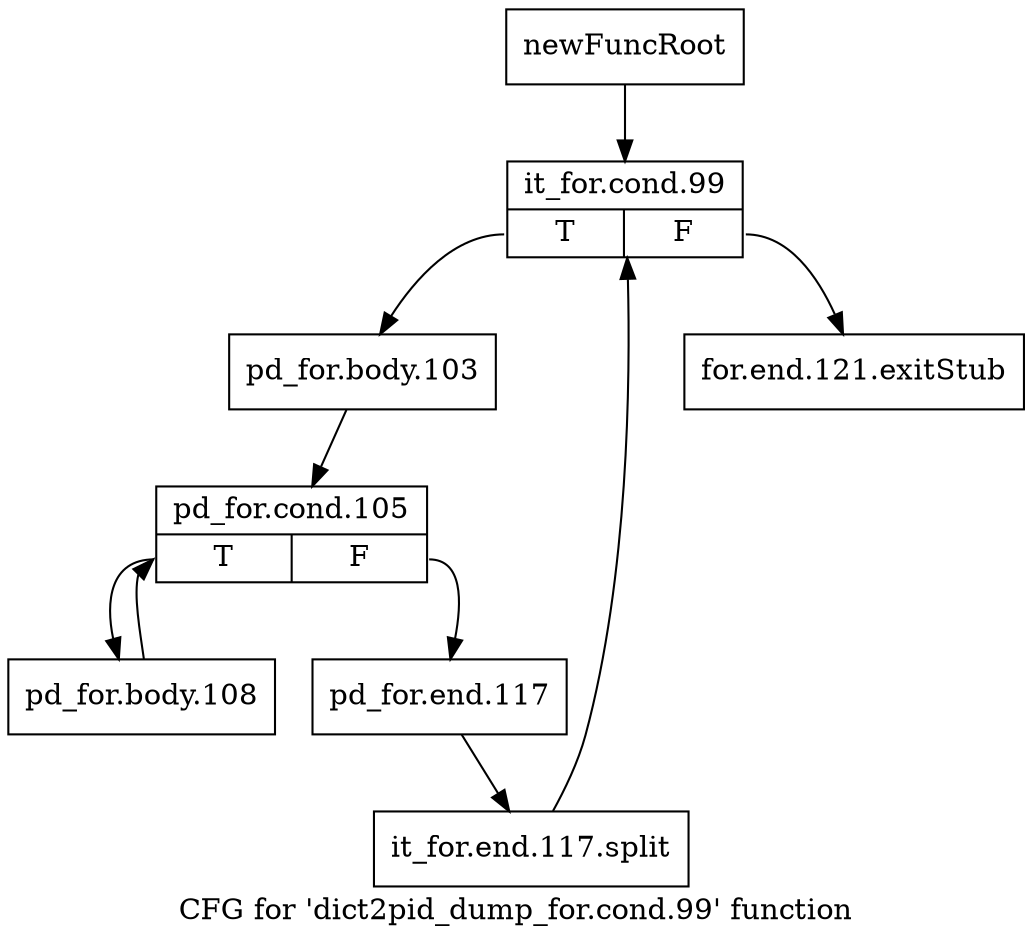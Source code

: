 digraph "CFG for 'dict2pid_dump_for.cond.99' function" {
	label="CFG for 'dict2pid_dump_for.cond.99' function";

	Node0x11aa190 [shape=record,label="{newFuncRoot}"];
	Node0x11aa190 -> Node0x11aa230;
	Node0x11aa1e0 [shape=record,label="{for.end.121.exitStub}"];
	Node0x11aa230 [shape=record,label="{it_for.cond.99|{<s0>T|<s1>F}}"];
	Node0x11aa230:s0 -> Node0x11aa280;
	Node0x11aa230:s1 -> Node0x11aa1e0;
	Node0x11aa280 [shape=record,label="{pd_for.body.103}"];
	Node0x11aa280 -> Node0x11aa710;
	Node0x11aa710 [shape=record,label="{pd_for.cond.105|{<s0>T|<s1>F}}"];
	Node0x11aa710:s0 -> Node0x11aa7b0;
	Node0x11aa710:s1 -> Node0x11aa760;
	Node0x11aa760 [shape=record,label="{pd_for.end.117}"];
	Node0x11aa760 -> Node0x1546440;
	Node0x1546440 [shape=record,label="{it_for.end.117.split}"];
	Node0x1546440 -> Node0x11aa230;
	Node0x11aa7b0 [shape=record,label="{pd_for.body.108}"];
	Node0x11aa7b0 -> Node0x11aa710;
}
